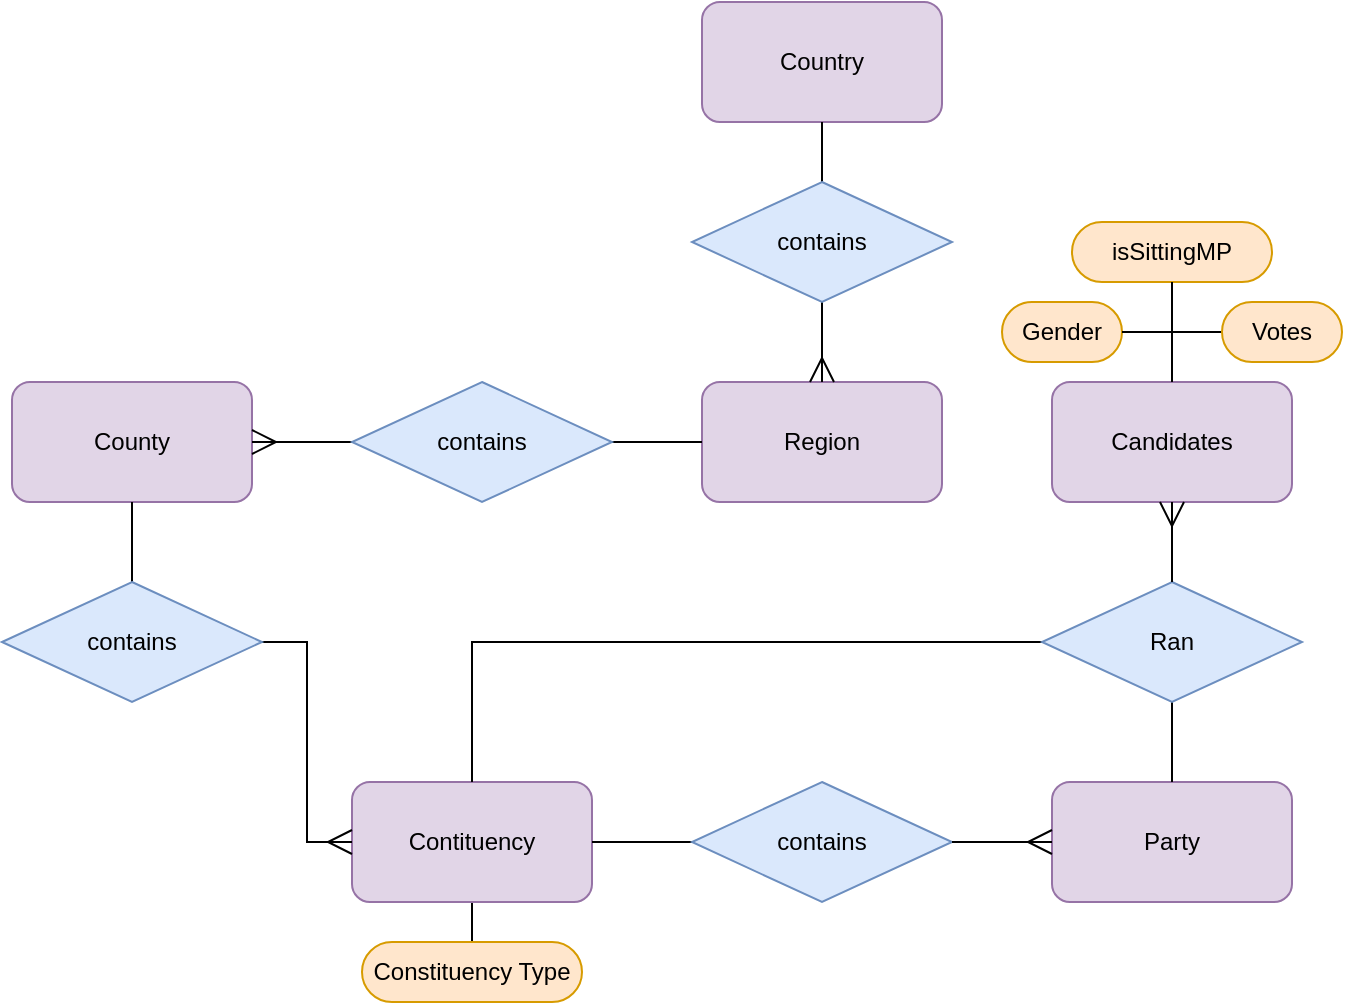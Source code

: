 <mxfile version="22.1.2" type="device" pages="2">
  <diagram name="Page-1" id="9hybgdc5pRyBil5DS9nn">
    <mxGraphModel dx="2261" dy="2004" grid="1" gridSize="10" guides="1" tooltips="1" connect="1" arrows="1" fold="1" page="1" pageScale="1" pageWidth="827" pageHeight="1169" math="0" shadow="0">
      <root>
        <mxCell id="0" />
        <mxCell id="1" parent="0" />
        <mxCell id="NM8S0SXnsKXEvDMRphWc-10" style="edgeStyle=orthogonalEdgeStyle;rounded=0;orthogonalLoop=1;jettySize=auto;html=1;endArrow=none;endFill=0;entryX=0;entryY=0.5;entryDx=0;entryDy=0;entryPerimeter=0;" parent="1" source="6Z_Cb0ENLAskkF3n3vTf-1" target="NM8S0SXnsKXEvDMRphWc-9" edge="1">
          <mxGeometry relative="1" as="geometry" />
        </mxCell>
        <mxCell id="6Z_Cb0ENLAskkF3n3vTf-1" value="Candidates" style="rounded=1;whiteSpace=wrap;html=1;fillColor=#e1d5e7;strokeColor=#9673a6;" parent="1" vertex="1">
          <mxGeometry x="-275" y="-970" width="120" height="60" as="geometry" />
        </mxCell>
        <mxCell id="6Z_Cb0ENLAskkF3n3vTf-2" value="Party" style="whiteSpace=wrap;html=1;rounded=1;fillColor=#e1d5e7;strokeColor=#9673a6;" parent="1" vertex="1">
          <mxGeometry x="-275" y="-770" width="120" height="60" as="geometry" />
        </mxCell>
        <mxCell id="NM8S0SXnsKXEvDMRphWc-3" value="" style="edgeStyle=orthogonalEdgeStyle;rounded=0;orthogonalLoop=1;jettySize=auto;html=1;endArrow=none;endFill=0;" parent="1" source="6Z_Cb0ENLAskkF3n3vTf-4" target="NM8S0SXnsKXEvDMRphWc-2" edge="1">
          <mxGeometry relative="1" as="geometry" />
        </mxCell>
        <mxCell id="6Z_Cb0ENLAskkF3n3vTf-4" value="Contituency" style="whiteSpace=wrap;html=1;rounded=1;fillColor=#e1d5e7;strokeColor=#9673a6;" parent="1" vertex="1">
          <mxGeometry x="-625" y="-770" width="120" height="60" as="geometry" />
        </mxCell>
        <mxCell id="6Z_Cb0ENLAskkF3n3vTf-5" value="County" style="whiteSpace=wrap;html=1;rounded=1;fillColor=#e1d5e7;strokeColor=#9673a6;" parent="1" vertex="1">
          <mxGeometry x="-795" y="-970" width="120" height="60" as="geometry" />
        </mxCell>
        <mxCell id="6Z_Cb0ENLAskkF3n3vTf-6" value="Region" style="whiteSpace=wrap;html=1;rounded=1;fillColor=#e1d5e7;strokeColor=#9673a6;" parent="1" vertex="1">
          <mxGeometry x="-450" y="-970" width="120" height="60" as="geometry" />
        </mxCell>
        <mxCell id="6Z_Cb0ENLAskkF3n3vTf-7" value="Country" style="whiteSpace=wrap;html=1;rounded=1;fillColor=#e1d5e7;strokeColor=#9673a6;" parent="1" vertex="1">
          <mxGeometry x="-450" y="-1160" width="120" height="60" as="geometry" />
        </mxCell>
        <mxCell id="6Z_Cb0ENLAskkF3n3vTf-14" value="" style="edgeStyle=orthogonalEdgeStyle;rounded=0;orthogonalLoop=1;jettySize=auto;html=1;endArrow=none;endFill=0;startSize=10;endSize=10;" parent="1" source="6Z_Cb0ENLAskkF3n3vTf-12" target="6Z_Cb0ENLAskkF3n3vTf-4" edge="1">
          <mxGeometry relative="1" as="geometry" />
        </mxCell>
        <mxCell id="6Z_Cb0ENLAskkF3n3vTf-12" value="contains" style="rhombus;whiteSpace=wrap;html=1;fillColor=#dae8fc;strokeColor=#6c8ebf;" parent="1" vertex="1">
          <mxGeometry x="-455" y="-770" width="130" height="60" as="geometry" />
        </mxCell>
        <mxCell id="6Z_Cb0ENLAskkF3n3vTf-16" value="" style="edgeStyle=orthogonalEdgeStyle;rounded=0;orthogonalLoop=1;jettySize=auto;html=1;endArrow=ERmany;endFill=0;startSize=10;endSize=10;exitX=1;exitY=0.5;exitDx=0;exitDy=0;entryX=0;entryY=0.5;entryDx=0;entryDy=0;" parent="1" source="6Z_Cb0ENLAskkF3n3vTf-12" target="6Z_Cb0ENLAskkF3n3vTf-2" edge="1">
          <mxGeometry relative="1" as="geometry">
            <mxPoint x="-445" y="-730" as="sourcePoint" />
            <mxPoint x="-295" y="-670" as="targetPoint" />
          </mxGeometry>
        </mxCell>
        <mxCell id="6Z_Cb0ENLAskkF3n3vTf-23" value="" style="edgeStyle=orthogonalEdgeStyle;rounded=0;orthogonalLoop=1;jettySize=auto;html=1;endArrow=none;endFill=0;" parent="1" source="6Z_Cb0ENLAskkF3n3vTf-17" target="6Z_Cb0ENLAskkF3n3vTf-2" edge="1">
          <mxGeometry relative="1" as="geometry" />
        </mxCell>
        <mxCell id="6Z_Cb0ENLAskkF3n3vTf-24" style="edgeStyle=orthogonalEdgeStyle;rounded=0;orthogonalLoop=1;jettySize=auto;html=1;entryX=0.5;entryY=0;entryDx=0;entryDy=0;endArrow=none;endFill=0;" parent="1" source="6Z_Cb0ENLAskkF3n3vTf-17" target="6Z_Cb0ENLAskkF3n3vTf-4" edge="1">
          <mxGeometry relative="1" as="geometry" />
        </mxCell>
        <mxCell id="6Z_Cb0ENLAskkF3n3vTf-17" value="Ran" style="rhombus;whiteSpace=wrap;html=1;fillColor=#dae8fc;strokeColor=#6c8ebf;" parent="1" vertex="1">
          <mxGeometry x="-280" y="-870" width="130" height="60" as="geometry" />
        </mxCell>
        <mxCell id="6Z_Cb0ENLAskkF3n3vTf-22" value="" style="edgeStyle=orthogonalEdgeStyle;rounded=0;orthogonalLoop=1;jettySize=auto;html=1;endArrow=ERmany;endFill=0;startSize=10;endSize=10;exitX=0.5;exitY=0;exitDx=0;exitDy=0;entryX=0.5;entryY=1;entryDx=0;entryDy=0;" parent="1" source="6Z_Cb0ENLAskkF3n3vTf-17" target="6Z_Cb0ENLAskkF3n3vTf-1" edge="1">
          <mxGeometry relative="1" as="geometry">
            <mxPoint x="-345" y="-860" as="sourcePoint" />
            <mxPoint x="-395" y="-1030" as="targetPoint" />
          </mxGeometry>
        </mxCell>
        <mxCell id="6Z_Cb0ENLAskkF3n3vTf-28" value="" style="edgeStyle=orthogonalEdgeStyle;rounded=0;orthogonalLoop=1;jettySize=auto;html=1;endArrow=none;endFill=0;" parent="1" edge="1">
          <mxGeometry relative="1" as="geometry">
            <mxPoint x="-215" y="-1070" as="sourcePoint" />
          </mxGeometry>
        </mxCell>
        <mxCell id="6Z_Cb0ENLAskkF3n3vTf-31" value="" style="edgeStyle=orthogonalEdgeStyle;rounded=0;orthogonalLoop=1;jettySize=auto;html=1;endArrow=none;endFill=0;" parent="1" source="6Z_Cb0ENLAskkF3n3vTf-29" target="6Z_Cb0ENLAskkF3n3vTf-7" edge="1">
          <mxGeometry relative="1" as="geometry" />
        </mxCell>
        <mxCell id="6Z_Cb0ENLAskkF3n3vTf-32" value="" style="edgeStyle=orthogonalEdgeStyle;rounded=0;orthogonalLoop=1;jettySize=auto;html=1;endArrow=ERmany;endFill=0;startSize=10;endSize=10;exitX=0.5;exitY=1;exitDx=0;exitDy=0;entryX=0.5;entryY=0;entryDx=0;entryDy=0;" parent="1" source="6Z_Cb0ENLAskkF3n3vTf-29" target="6Z_Cb0ENLAskkF3n3vTf-6" edge="1">
          <mxGeometry relative="1" as="geometry">
            <Array as="points">
              <mxPoint x="-390" y="-970" />
              <mxPoint x="-390" y="-970" />
            </Array>
          </mxGeometry>
        </mxCell>
        <mxCell id="6Z_Cb0ENLAskkF3n3vTf-29" value="contains" style="rhombus;whiteSpace=wrap;html=1;fillColor=#dae8fc;strokeColor=#6c8ebf;" parent="1" vertex="1">
          <mxGeometry x="-455" y="-1070" width="130" height="60" as="geometry" />
        </mxCell>
        <mxCell id="6Z_Cb0ENLAskkF3n3vTf-36" value="" style="edgeStyle=orthogonalEdgeStyle;rounded=0;orthogonalLoop=1;jettySize=auto;html=1;endArrow=none;endFill=0;" parent="1" source="6Z_Cb0ENLAskkF3n3vTf-33" target="6Z_Cb0ENLAskkF3n3vTf-6" edge="1">
          <mxGeometry relative="1" as="geometry" />
        </mxCell>
        <mxCell id="6Z_Cb0ENLAskkF3n3vTf-37" value="" style="edgeStyle=orthogonalEdgeStyle;rounded=0;orthogonalLoop=1;jettySize=auto;html=1;endArrow=ERmany;endFill=0;endSize=10;" parent="1" source="6Z_Cb0ENLAskkF3n3vTf-33" target="6Z_Cb0ENLAskkF3n3vTf-5" edge="1">
          <mxGeometry relative="1" as="geometry" />
        </mxCell>
        <mxCell id="6Z_Cb0ENLAskkF3n3vTf-33" value="contains" style="rhombus;whiteSpace=wrap;html=1;fillColor=#dae8fc;strokeColor=#6c8ebf;" parent="1" vertex="1">
          <mxGeometry x="-625" y="-970" width="130" height="60" as="geometry" />
        </mxCell>
        <mxCell id="6Z_Cb0ENLAskkF3n3vTf-39" value="" style="edgeStyle=orthogonalEdgeStyle;rounded=0;orthogonalLoop=1;jettySize=auto;html=1;endArrow=none;endFill=0;" parent="1" source="6Z_Cb0ENLAskkF3n3vTf-38" target="6Z_Cb0ENLAskkF3n3vTf-5" edge="1">
          <mxGeometry relative="1" as="geometry" />
        </mxCell>
        <mxCell id="6Z_Cb0ENLAskkF3n3vTf-40" value="" style="edgeStyle=orthogonalEdgeStyle;rounded=0;orthogonalLoop=1;jettySize=auto;html=1;endArrow=ERmany;endFill=0;endSize=10;entryX=0;entryY=0.5;entryDx=0;entryDy=0;" parent="1" source="6Z_Cb0ENLAskkF3n3vTf-38" target="6Z_Cb0ENLAskkF3n3vTf-4" edge="1">
          <mxGeometry relative="1" as="geometry" />
        </mxCell>
        <mxCell id="6Z_Cb0ENLAskkF3n3vTf-38" value="contains" style="rhombus;whiteSpace=wrap;html=1;fillColor=#dae8fc;strokeColor=#6c8ebf;" parent="1" vertex="1">
          <mxGeometry x="-800" y="-870" width="130" height="60" as="geometry" />
        </mxCell>
        <mxCell id="NM8S0SXnsKXEvDMRphWc-2" value="Constituency Type" style="html=1;dashed=0;whiteSpace=wrap;shape=mxgraph.dfd.start;fillColor=#ffe6cc;strokeColor=#d79b00;" parent="1" vertex="1">
          <mxGeometry x="-620" y="-690" width="110" height="30" as="geometry" />
        </mxCell>
        <mxCell id="NM8S0SXnsKXEvDMRphWc-4" value="Gender" style="html=1;dashed=0;whiteSpace=wrap;shape=mxgraph.dfd.start;fillColor=#ffe6cc;strokeColor=#d79b00;" parent="1" vertex="1">
          <mxGeometry x="-300" y="-1010" width="60" height="30" as="geometry" />
        </mxCell>
        <mxCell id="NM8S0SXnsKXEvDMRphWc-5" value="isSittingMP" style="html=1;dashed=0;whiteSpace=wrap;shape=mxgraph.dfd.start;fillColor=#ffe6cc;strokeColor=#d79b00;" parent="1" vertex="1">
          <mxGeometry x="-265" y="-1050" width="100" height="30" as="geometry" />
        </mxCell>
        <mxCell id="NM8S0SXnsKXEvDMRphWc-7" style="edgeStyle=orthogonalEdgeStyle;rounded=0;orthogonalLoop=1;jettySize=auto;html=1;entryX=0.5;entryY=0.5;entryDx=0;entryDy=15;entryPerimeter=0;endArrow=none;endFill=0;exitX=0.5;exitY=0;exitDx=0;exitDy=0;" parent="1" source="6Z_Cb0ENLAskkF3n3vTf-1" target="NM8S0SXnsKXEvDMRphWc-5" edge="1">
          <mxGeometry relative="1" as="geometry">
            <Array as="points" />
          </mxGeometry>
        </mxCell>
        <mxCell id="NM8S0SXnsKXEvDMRphWc-8" style="edgeStyle=orthogonalEdgeStyle;rounded=0;orthogonalLoop=1;jettySize=auto;html=1;exitX=0.5;exitY=0;exitDx=0;exitDy=0;entryX=1;entryY=0.5;entryDx=0;entryDy=0;entryPerimeter=0;endArrow=none;endFill=0;" parent="1" source="6Z_Cb0ENLAskkF3n3vTf-1" target="NM8S0SXnsKXEvDMRphWc-4" edge="1">
          <mxGeometry relative="1" as="geometry">
            <Array as="points">
              <mxPoint x="-215" y="-995" />
            </Array>
          </mxGeometry>
        </mxCell>
        <mxCell id="6-FNf2SRJ2Jt3Zgfhxqs-1" value="" style="edgeStyle=orthogonalEdgeStyle;rounded=0;orthogonalLoop=1;jettySize=auto;html=1;entryX=0;entryY=0.5;entryDx=0;entryDy=0;entryPerimeter=0;endArrow=none;endFill=0;" parent="1" source="6Z_Cb0ENLAskkF3n3vTf-1" target="NM8S0SXnsKXEvDMRphWc-9" edge="1">
          <mxGeometry relative="1" as="geometry">
            <mxPoint x="-140" y="-970" as="sourcePoint" />
            <mxPoint x="-215" y="-1050" as="targetPoint" />
          </mxGeometry>
        </mxCell>
        <mxCell id="NM8S0SXnsKXEvDMRphWc-9" value="Votes" style="html=1;dashed=0;whiteSpace=wrap;shape=mxgraph.dfd.start;fillColor=#ffe6cc;strokeColor=#d79b00;" parent="1" vertex="1">
          <mxGeometry x="-190" y="-1010" width="60" height="30" as="geometry" />
        </mxCell>
      </root>
    </mxGraphModel>
  </diagram>
  <diagram id="aW53CmyofPVXmhYNoIKh" name="Page-2">
    <mxGraphModel dx="607" dy="2004" grid="1" gridSize="10" guides="1" tooltips="1" connect="1" arrows="1" fold="1" page="1" pageScale="1" pageWidth="827" pageHeight="1169" math="0" shadow="0">
      <root>
        <mxCell id="0" />
        <mxCell id="1" parent="0" />
        <mxCell id="98Fe9L1uZ0DxzCai1z-K-5" value="ERD for Assessment" style="rounded=0;align=left;labelPosition=center;verticalLabelPosition=middle;verticalAlign=bottom;textDirection=ltr;spacingBottom=5;spacingTop=0;fontSize=40;whiteSpace=wrap;html=1;horizontal=1;spacingLeft=15;" parent="1" vertex="1">
          <mxGeometry x="840" y="-1160" width="770" height="920" as="geometry" />
        </mxCell>
        <mxCell id="CdR_xUrEb1-zxneu5f0i-1" value="Parties" style="shape=table;startSize=30;container=1;collapsible=1;childLayout=tableLayout;fixedRows=1;rowLines=0;fontStyle=1;align=center;resizeLast=1;html=1;fillColor=#e1d5e7;strokeColor=#9673a6;" parent="1" vertex="1">
          <mxGeometry x="1038" y="-630" width="180" height="90" as="geometry" />
        </mxCell>
        <mxCell id="CdR_xUrEb1-zxneu5f0i-2" value="" style="shape=tableRow;horizontal=0;startSize=0;swimlaneHead=0;swimlaneBody=0;fillColor=none;collapsible=0;dropTarget=0;points=[[0,0.5],[1,0.5]];portConstraint=eastwest;top=0;left=0;right=0;bottom=1;" parent="CdR_xUrEb1-zxneu5f0i-1" vertex="1">
          <mxGeometry y="30" width="180" height="30" as="geometry" />
        </mxCell>
        <mxCell id="CdR_xUrEb1-zxneu5f0i-3" value="PK" style="shape=partialRectangle;connectable=0;fillColor=none;top=0;left=0;bottom=0;right=0;fontStyle=1;overflow=hidden;whiteSpace=wrap;html=1;" parent="CdR_xUrEb1-zxneu5f0i-2" vertex="1">
          <mxGeometry width="30" height="30" as="geometry">
            <mxRectangle width="30" height="30" as="alternateBounds" />
          </mxGeometry>
        </mxCell>
        <mxCell id="CdR_xUrEb1-zxneu5f0i-4" value="ID varchar(5)" style="shape=partialRectangle;connectable=0;fillColor=none;top=0;left=0;bottom=0;right=0;align=left;spacingLeft=6;fontStyle=1;overflow=hidden;whiteSpace=wrap;html=1;" parent="CdR_xUrEb1-zxneu5f0i-2" vertex="1">
          <mxGeometry x="30" width="150" height="30" as="geometry">
            <mxRectangle width="150" height="30" as="alternateBounds" />
          </mxGeometry>
        </mxCell>
        <mxCell id="CdR_xUrEb1-zxneu5f0i-5" value="" style="shape=tableRow;horizontal=0;startSize=0;swimlaneHead=0;swimlaneBody=0;fillColor=none;collapsible=0;dropTarget=0;points=[[0,0.5],[1,0.5]];portConstraint=eastwest;top=0;left=0;right=0;bottom=0;" parent="CdR_xUrEb1-zxneu5f0i-1" vertex="1">
          <mxGeometry y="60" width="180" height="30" as="geometry" />
        </mxCell>
        <mxCell id="CdR_xUrEb1-zxneu5f0i-6" value="" style="shape=partialRectangle;connectable=0;fillColor=none;top=0;left=0;bottom=0;right=0;editable=1;overflow=hidden;whiteSpace=wrap;html=1;" parent="CdR_xUrEb1-zxneu5f0i-5" vertex="1">
          <mxGeometry width="30" height="30" as="geometry">
            <mxRectangle width="30" height="30" as="alternateBounds" />
          </mxGeometry>
        </mxCell>
        <mxCell id="CdR_xUrEb1-zxneu5f0i-7" value="Name" style="shape=partialRectangle;connectable=0;fillColor=none;top=0;left=0;bottom=0;right=0;align=left;spacingLeft=6;overflow=hidden;whiteSpace=wrap;html=1;" parent="CdR_xUrEb1-zxneu5f0i-5" vertex="1">
          <mxGeometry x="30" width="150" height="30" as="geometry">
            <mxRectangle width="150" height="30" as="alternateBounds" />
          </mxGeometry>
        </mxCell>
        <mxCell id="CdR_xUrEb1-zxneu5f0i-14" value="Country_Regions" style="shape=table;startSize=30;container=1;collapsible=1;childLayout=tableLayout;fixedRows=1;rowLines=0;fontStyle=1;align=center;resizeLast=1;html=1;whiteSpace=wrap;fillColor=#dae8fc;strokeColor=#6c8ebf;" parent="1" vertex="1">
          <mxGeometry x="1288" y="-1100" width="230" height="120" as="geometry" />
        </mxCell>
        <mxCell id="CdR_xUrEb1-zxneu5f0i-15" value="" style="shape=tableRow;horizontal=0;startSize=0;swimlaneHead=0;swimlaneBody=0;fillColor=none;collapsible=0;dropTarget=0;points=[[0,0.5],[1,0.5]];portConstraint=eastwest;top=0;left=0;right=0;bottom=0;html=1;" parent="CdR_xUrEb1-zxneu5f0i-14" vertex="1">
          <mxGeometry y="30" width="230" height="30" as="geometry" />
        </mxCell>
        <mxCell id="CdR_xUrEb1-zxneu5f0i-16" value="PK,FK1" style="shape=partialRectangle;connectable=0;fillColor=none;top=0;left=0;bottom=0;right=0;fontStyle=1;overflow=hidden;html=1;whiteSpace=wrap;" parent="CdR_xUrEb1-zxneu5f0i-15" vertex="1">
          <mxGeometry width="60" height="30" as="geometry">
            <mxRectangle width="60" height="30" as="alternateBounds" />
          </mxGeometry>
        </mxCell>
        <mxCell id="CdR_xUrEb1-zxneu5f0i-17" value="CountryID varchar(5)" style="shape=partialRectangle;connectable=0;fillColor=none;top=0;left=0;bottom=0;right=0;align=left;spacingLeft=6;fontStyle=1;overflow=hidden;html=1;whiteSpace=wrap;" parent="CdR_xUrEb1-zxneu5f0i-15" vertex="1">
          <mxGeometry x="60" width="170" height="30" as="geometry">
            <mxRectangle width="170" height="30" as="alternateBounds" />
          </mxGeometry>
        </mxCell>
        <mxCell id="CdR_xUrEb1-zxneu5f0i-18" value="" style="shape=tableRow;horizontal=0;startSize=0;swimlaneHead=0;swimlaneBody=0;fillColor=none;collapsible=0;dropTarget=0;points=[[0,0.5],[1,0.5]];portConstraint=eastwest;top=0;left=0;right=0;bottom=1;html=1;" parent="CdR_xUrEb1-zxneu5f0i-14" vertex="1">
          <mxGeometry y="60" width="230" height="30" as="geometry" />
        </mxCell>
        <mxCell id="CdR_xUrEb1-zxneu5f0i-19" value="PK,FK2" style="shape=partialRectangle;connectable=0;fillColor=none;top=0;left=0;bottom=0;right=0;fontStyle=1;overflow=hidden;html=1;whiteSpace=wrap;" parent="CdR_xUrEb1-zxneu5f0i-18" vertex="1">
          <mxGeometry width="60" height="30" as="geometry">
            <mxRectangle width="60" height="30" as="alternateBounds" />
          </mxGeometry>
        </mxCell>
        <mxCell id="CdR_xUrEb1-zxneu5f0i-20" value="RegionID&amp;nbsp;varchar(5)" style="shape=partialRectangle;connectable=0;fillColor=none;top=0;left=0;bottom=0;right=0;align=left;spacingLeft=6;fontStyle=1;overflow=hidden;html=1;whiteSpace=wrap;" parent="CdR_xUrEb1-zxneu5f0i-18" vertex="1">
          <mxGeometry x="60" width="170" height="30" as="geometry">
            <mxRectangle width="170" height="30" as="alternateBounds" />
          </mxGeometry>
        </mxCell>
        <mxCell id="K814lvcnnJOXeE86QvbH-4" value="" style="shape=tableRow;horizontal=0;startSize=0;swimlaneHead=0;swimlaneBody=0;fillColor=none;collapsible=0;dropTarget=0;points=[[0,0.5],[1,0.5]];portConstraint=eastwest;top=0;left=0;right=0;bottom=0;html=1;" parent="CdR_xUrEb1-zxneu5f0i-14" vertex="1">
          <mxGeometry y="90" width="230" height="30" as="geometry" />
        </mxCell>
        <mxCell id="K814lvcnnJOXeE86QvbH-5" value="" style="shape=partialRectangle;connectable=0;fillColor=none;top=0;left=0;bottom=0;right=0;editable=1;overflow=hidden;html=1;whiteSpace=wrap;" parent="K814lvcnnJOXeE86QvbH-4" vertex="1">
          <mxGeometry width="60" height="30" as="geometry">
            <mxRectangle width="60" height="30" as="alternateBounds" />
          </mxGeometry>
        </mxCell>
        <mxCell id="K814lvcnnJOXeE86QvbH-6" value="" style="shape=partialRectangle;connectable=0;fillColor=none;top=0;left=0;bottom=0;right=0;align=left;spacingLeft=6;overflow=hidden;html=1;whiteSpace=wrap;" parent="K814lvcnnJOXeE86QvbH-4" vertex="1">
          <mxGeometry x="60" width="170" height="30" as="geometry">
            <mxRectangle width="170" height="30" as="alternateBounds" />
          </mxGeometry>
        </mxCell>
        <mxCell id="CdR_xUrEb1-zxneu5f0i-40" value="Counties" style="shape=table;startSize=30;container=1;collapsible=1;childLayout=tableLayout;fixedRows=1;rowLines=0;fontStyle=1;align=center;resizeLast=1;html=1;fillColor=#e1d5e7;strokeColor=#9673a6;" parent="1" vertex="1">
          <mxGeometry x="1038" y="-1020" width="180" height="90" as="geometry" />
        </mxCell>
        <mxCell id="CdR_xUrEb1-zxneu5f0i-41" value="" style="shape=tableRow;horizontal=0;startSize=0;swimlaneHead=0;swimlaneBody=0;fillColor=none;collapsible=0;dropTarget=0;points=[[0,0.5],[1,0.5]];portConstraint=eastwest;top=0;left=0;right=0;bottom=1;" parent="CdR_xUrEb1-zxneu5f0i-40" vertex="1">
          <mxGeometry y="30" width="180" height="30" as="geometry" />
        </mxCell>
        <mxCell id="CdR_xUrEb1-zxneu5f0i-42" value="PK" style="shape=partialRectangle;connectable=0;fillColor=none;top=0;left=0;bottom=0;right=0;fontStyle=1;overflow=hidden;whiteSpace=wrap;html=1;" parent="CdR_xUrEb1-zxneu5f0i-41" vertex="1">
          <mxGeometry width="30" height="30" as="geometry">
            <mxRectangle width="30" height="30" as="alternateBounds" />
          </mxGeometry>
        </mxCell>
        <mxCell id="CdR_xUrEb1-zxneu5f0i-43" value="ID varchar(5)" style="shape=partialRectangle;connectable=0;fillColor=none;top=0;left=0;bottom=0;right=0;align=left;spacingLeft=6;fontStyle=1;overflow=hidden;whiteSpace=wrap;html=1;" parent="CdR_xUrEb1-zxneu5f0i-41" vertex="1">
          <mxGeometry x="30" width="150" height="30" as="geometry">
            <mxRectangle width="150" height="30" as="alternateBounds" />
          </mxGeometry>
        </mxCell>
        <mxCell id="CdR_xUrEb1-zxneu5f0i-44" value="" style="shape=tableRow;horizontal=0;startSize=0;swimlaneHead=0;swimlaneBody=0;fillColor=none;collapsible=0;dropTarget=0;points=[[0,0.5],[1,0.5]];portConstraint=eastwest;top=0;left=0;right=0;bottom=0;" parent="CdR_xUrEb1-zxneu5f0i-40" vertex="1">
          <mxGeometry y="60" width="180" height="30" as="geometry" />
        </mxCell>
        <mxCell id="CdR_xUrEb1-zxneu5f0i-45" value="" style="shape=partialRectangle;connectable=0;fillColor=none;top=0;left=0;bottom=0;right=0;editable=1;overflow=hidden;whiteSpace=wrap;html=1;" parent="CdR_xUrEb1-zxneu5f0i-44" vertex="1">
          <mxGeometry width="30" height="30" as="geometry">
            <mxRectangle width="30" height="30" as="alternateBounds" />
          </mxGeometry>
        </mxCell>
        <mxCell id="CdR_xUrEb1-zxneu5f0i-46" value="Name" style="shape=partialRectangle;connectable=0;fillColor=none;top=0;left=0;bottom=0;right=0;align=left;spacingLeft=6;overflow=hidden;whiteSpace=wrap;html=1;" parent="CdR_xUrEb1-zxneu5f0i-44" vertex="1">
          <mxGeometry x="30" width="150" height="30" as="geometry">
            <mxRectangle width="150" height="30" as="alternateBounds" />
          </mxGeometry>
        </mxCell>
        <mxCell id="CdR_xUrEb1-zxneu5f0i-79" value="Countries" style="shape=table;startSize=30;container=1;collapsible=1;childLayout=tableLayout;fixedRows=1;rowLines=0;fontStyle=1;align=center;resizeLast=1;html=1;fillColor=#e1d5e7;strokeColor=#9673a6;" parent="1" vertex="1">
          <mxGeometry x="1038" y="-1130" width="180" height="90" as="geometry" />
        </mxCell>
        <mxCell id="CdR_xUrEb1-zxneu5f0i-80" value="" style="shape=tableRow;horizontal=0;startSize=0;swimlaneHead=0;swimlaneBody=0;fillColor=none;collapsible=0;dropTarget=0;points=[[0,0.5],[1,0.5]];portConstraint=eastwest;top=0;left=0;right=0;bottom=1;" parent="CdR_xUrEb1-zxneu5f0i-79" vertex="1">
          <mxGeometry y="30" width="180" height="30" as="geometry" />
        </mxCell>
        <mxCell id="CdR_xUrEb1-zxneu5f0i-81" value="PK" style="shape=partialRectangle;connectable=0;fillColor=none;top=0;left=0;bottom=0;right=0;fontStyle=1;overflow=hidden;whiteSpace=wrap;html=1;" parent="CdR_xUrEb1-zxneu5f0i-80" vertex="1">
          <mxGeometry width="30" height="30" as="geometry">
            <mxRectangle width="30" height="30" as="alternateBounds" />
          </mxGeometry>
        </mxCell>
        <mxCell id="CdR_xUrEb1-zxneu5f0i-82" value="ID varchar(5)" style="shape=partialRectangle;connectable=0;fillColor=none;top=0;left=0;bottom=0;right=0;align=left;spacingLeft=6;fontStyle=1;overflow=hidden;whiteSpace=wrap;html=1;" parent="CdR_xUrEb1-zxneu5f0i-80" vertex="1">
          <mxGeometry x="30" width="150" height="30" as="geometry">
            <mxRectangle width="150" height="30" as="alternateBounds" />
          </mxGeometry>
        </mxCell>
        <mxCell id="CdR_xUrEb1-zxneu5f0i-83" value="" style="shape=tableRow;horizontal=0;startSize=0;swimlaneHead=0;swimlaneBody=0;fillColor=none;collapsible=0;dropTarget=0;points=[[0,0.5],[1,0.5]];portConstraint=eastwest;top=0;left=0;right=0;bottom=0;" parent="CdR_xUrEb1-zxneu5f0i-79" vertex="1">
          <mxGeometry y="60" width="180" height="30" as="geometry" />
        </mxCell>
        <mxCell id="CdR_xUrEb1-zxneu5f0i-84" value="" style="shape=partialRectangle;connectable=0;fillColor=none;top=0;left=0;bottom=0;right=0;editable=1;overflow=hidden;whiteSpace=wrap;html=1;" parent="CdR_xUrEb1-zxneu5f0i-83" vertex="1">
          <mxGeometry width="30" height="30" as="geometry">
            <mxRectangle width="30" height="30" as="alternateBounds" />
          </mxGeometry>
        </mxCell>
        <mxCell id="CdR_xUrEb1-zxneu5f0i-85" value="Name" style="shape=partialRectangle;connectable=0;fillColor=none;top=0;left=0;bottom=0;right=0;align=left;spacingLeft=6;overflow=hidden;whiteSpace=wrap;html=1;" parent="CdR_xUrEb1-zxneu5f0i-83" vertex="1">
          <mxGeometry x="30" width="150" height="30" as="geometry">
            <mxRectangle width="150" height="30" as="alternateBounds" />
          </mxGeometry>
        </mxCell>
        <mxCell id="CdR_xUrEb1-zxneu5f0i-92" value="Constituencies" style="shape=table;startSize=30;container=1;collapsible=1;childLayout=tableLayout;fixedRows=1;rowLines=0;fontStyle=1;align=center;resizeLast=1;html=1;fillColor=#e1d5e7;strokeColor=#9673a6;" parent="1" vertex="1">
          <mxGeometry x="1038" y="-770" width="180" height="120" as="geometry" />
        </mxCell>
        <mxCell id="CdR_xUrEb1-zxneu5f0i-93" value="" style="shape=tableRow;horizontal=0;startSize=0;swimlaneHead=0;swimlaneBody=0;fillColor=none;collapsible=0;dropTarget=0;points=[[0,0.5],[1,0.5]];portConstraint=eastwest;top=0;left=0;right=0;bottom=1;" parent="CdR_xUrEb1-zxneu5f0i-92" vertex="1">
          <mxGeometry y="30" width="180" height="30" as="geometry" />
        </mxCell>
        <mxCell id="CdR_xUrEb1-zxneu5f0i-94" value="PK" style="shape=partialRectangle;connectable=0;fillColor=none;top=0;left=0;bottom=0;right=0;fontStyle=1;overflow=hidden;whiteSpace=wrap;html=1;" parent="CdR_xUrEb1-zxneu5f0i-93" vertex="1">
          <mxGeometry width="30" height="30" as="geometry">
            <mxRectangle width="30" height="30" as="alternateBounds" />
          </mxGeometry>
        </mxCell>
        <mxCell id="CdR_xUrEb1-zxneu5f0i-95" value="ID varchar(5)" style="shape=partialRectangle;connectable=0;fillColor=none;top=0;left=0;bottom=0;right=0;align=left;spacingLeft=6;fontStyle=1;overflow=hidden;whiteSpace=wrap;html=1;" parent="CdR_xUrEb1-zxneu5f0i-93" vertex="1">
          <mxGeometry x="30" width="150" height="30" as="geometry">
            <mxRectangle width="150" height="30" as="alternateBounds" />
          </mxGeometry>
        </mxCell>
        <mxCell id="CdR_xUrEb1-zxneu5f0i-96" value="" style="shape=tableRow;horizontal=0;startSize=0;swimlaneHead=0;swimlaneBody=0;fillColor=none;collapsible=0;dropTarget=0;points=[[0,0.5],[1,0.5]];portConstraint=eastwest;top=0;left=0;right=0;bottom=0;" parent="CdR_xUrEb1-zxneu5f0i-92" vertex="1">
          <mxGeometry y="60" width="180" height="30" as="geometry" />
        </mxCell>
        <mxCell id="CdR_xUrEb1-zxneu5f0i-97" value="" style="shape=partialRectangle;connectable=0;fillColor=none;top=0;left=0;bottom=0;right=0;editable=1;overflow=hidden;whiteSpace=wrap;html=1;" parent="CdR_xUrEb1-zxneu5f0i-96" vertex="1">
          <mxGeometry width="30" height="30" as="geometry">
            <mxRectangle width="30" height="30" as="alternateBounds" />
          </mxGeometry>
        </mxCell>
        <mxCell id="CdR_xUrEb1-zxneu5f0i-98" value="Name" style="shape=partialRectangle;connectable=0;fillColor=none;top=0;left=0;bottom=0;right=0;align=left;spacingLeft=6;overflow=hidden;whiteSpace=wrap;html=1;" parent="CdR_xUrEb1-zxneu5f0i-96" vertex="1">
          <mxGeometry x="30" width="150" height="30" as="geometry">
            <mxRectangle width="150" height="30" as="alternateBounds" />
          </mxGeometry>
        </mxCell>
        <mxCell id="CdR_xUrEb1-zxneu5f0i-21" value="" style="shape=tableRow;horizontal=0;startSize=0;swimlaneHead=0;swimlaneBody=0;fillColor=none;collapsible=0;dropTarget=0;points=[[0,0.5],[1,0.5]];portConstraint=eastwest;top=0;left=0;right=0;bottom=0;html=1;" parent="CdR_xUrEb1-zxneu5f0i-92" vertex="1">
          <mxGeometry y="90" width="180" height="30" as="geometry" />
        </mxCell>
        <mxCell id="CdR_xUrEb1-zxneu5f0i-22" value="" style="shape=partialRectangle;connectable=0;fillColor=none;top=0;left=0;bottom=0;right=0;editable=1;overflow=hidden;html=1;whiteSpace=wrap;" parent="CdR_xUrEb1-zxneu5f0i-21" vertex="1">
          <mxGeometry width="30" height="30" as="geometry">
            <mxRectangle width="30" height="30" as="alternateBounds" />
          </mxGeometry>
        </mxCell>
        <mxCell id="CdR_xUrEb1-zxneu5f0i-23" value="isCounty bool" style="shape=partialRectangle;connectable=0;fillColor=none;top=0;left=0;bottom=0;right=0;align=left;spacingLeft=6;overflow=hidden;html=1;whiteSpace=wrap;" parent="CdR_xUrEb1-zxneu5f0i-21" vertex="1">
          <mxGeometry x="30" width="150" height="30" as="geometry">
            <mxRectangle width="150" height="30" as="alternateBounds" />
          </mxGeometry>
        </mxCell>
        <mxCell id="CdR_xUrEb1-zxneu5f0i-105" value="Regions" style="shape=table;startSize=30;container=1;collapsible=1;childLayout=tableLayout;fixedRows=1;rowLines=0;fontStyle=1;align=center;resizeLast=1;html=1;fillColor=#e1d5e7;strokeColor=#9673a6;" parent="1" vertex="1">
          <mxGeometry x="1313" y="-965" width="180" height="90" as="geometry" />
        </mxCell>
        <mxCell id="CdR_xUrEb1-zxneu5f0i-106" value="" style="shape=tableRow;horizontal=0;startSize=0;swimlaneHead=0;swimlaneBody=0;fillColor=none;collapsible=0;dropTarget=0;points=[[0,0.5],[1,0.5]];portConstraint=eastwest;top=0;left=0;right=0;bottom=1;" parent="CdR_xUrEb1-zxneu5f0i-105" vertex="1">
          <mxGeometry y="30" width="180" height="30" as="geometry" />
        </mxCell>
        <mxCell id="CdR_xUrEb1-zxneu5f0i-107" value="PK" style="shape=partialRectangle;connectable=0;fillColor=none;top=0;left=0;bottom=0;right=0;fontStyle=1;overflow=hidden;whiteSpace=wrap;html=1;" parent="CdR_xUrEb1-zxneu5f0i-106" vertex="1">
          <mxGeometry width="30" height="30" as="geometry">
            <mxRectangle width="30" height="30" as="alternateBounds" />
          </mxGeometry>
        </mxCell>
        <mxCell id="CdR_xUrEb1-zxneu5f0i-108" value="ID varchar(5)" style="shape=partialRectangle;connectable=0;fillColor=none;top=0;left=0;bottom=0;right=0;align=left;spacingLeft=6;fontStyle=1;overflow=hidden;whiteSpace=wrap;html=1;" parent="CdR_xUrEb1-zxneu5f0i-106" vertex="1">
          <mxGeometry x="30" width="150" height="30" as="geometry">
            <mxRectangle width="150" height="30" as="alternateBounds" />
          </mxGeometry>
        </mxCell>
        <mxCell id="CdR_xUrEb1-zxneu5f0i-115" value="" style="shape=tableRow;horizontal=0;startSize=0;swimlaneHead=0;swimlaneBody=0;fillColor=none;collapsible=0;dropTarget=0;points=[[0,0.5],[1,0.5]];portConstraint=eastwest;top=0;left=0;right=0;bottom=0;" parent="CdR_xUrEb1-zxneu5f0i-105" vertex="1">
          <mxGeometry y="60" width="180" height="30" as="geometry" />
        </mxCell>
        <mxCell id="CdR_xUrEb1-zxneu5f0i-116" value="" style="shape=partialRectangle;connectable=0;fillColor=none;top=0;left=0;bottom=0;right=0;editable=1;overflow=hidden;whiteSpace=wrap;html=1;" parent="CdR_xUrEb1-zxneu5f0i-115" vertex="1">
          <mxGeometry width="30" height="30" as="geometry">
            <mxRectangle width="30" height="30" as="alternateBounds" />
          </mxGeometry>
        </mxCell>
        <mxCell id="CdR_xUrEb1-zxneu5f0i-117" value="Name" style="shape=partialRectangle;connectable=0;fillColor=none;top=0;left=0;bottom=0;right=0;align=left;spacingLeft=6;overflow=hidden;whiteSpace=wrap;html=1;" parent="CdR_xUrEb1-zxneu5f0i-115" vertex="1">
          <mxGeometry x="30" width="150" height="30" as="geometry">
            <mxRectangle width="150" height="30" as="alternateBounds" />
          </mxGeometry>
        </mxCell>
        <mxCell id="8Lq6GIsg_4vV8B8EhmwK-1" style="edgeStyle=orthogonalEdgeStyle;rounded=0;orthogonalLoop=1;jettySize=auto;html=1;exitX=0;exitY=0.5;exitDx=0;exitDy=0;entryX=1;entryY=0.5;entryDx=0;entryDy=0;endArrow=none;endFill=0;endSize=10;" parent="1" source="CdR_xUrEb1-zxneu5f0i-15" target="CdR_xUrEb1-zxneu5f0i-80" edge="1">
          <mxGeometry relative="1" as="geometry" />
        </mxCell>
        <mxCell id="EieD3mn3qQd58thWxRYD-1" style="edgeStyle=orthogonalEdgeStyle;rounded=0;orthogonalLoop=1;jettySize=auto;html=1;exitX=1;exitY=0.5;exitDx=0;exitDy=0;entryX=1;entryY=0.5;entryDx=0;entryDy=0;endArrow=ERmany;endFill=0;endSize=10;" parent="1" source="CdR_xUrEb1-zxneu5f0i-18" target="CdR_xUrEb1-zxneu5f0i-106" edge="1">
          <mxGeometry relative="1" as="geometry">
            <mxPoint x="1518" y="-1145" as="sourcePoint" />
          </mxGeometry>
        </mxCell>
        <mxCell id="hdZBz1sFvH216yg0ns7s-1" style="edgeStyle=orthogonalEdgeStyle;rounded=0;orthogonalLoop=1;jettySize=auto;html=1;entryX=0;entryY=0.5;entryDx=0;entryDy=0;endArrow=none;endFill=0;endSize=10;exitX=0;exitY=0.5;exitDx=0;exitDy=0;" parent="1" source="i9QU69ojlJwrEoHW8lHL-24" target="CdR_xUrEb1-zxneu5f0i-41" edge="1">
          <mxGeometry relative="1" as="geometry" />
        </mxCell>
        <mxCell id="hdZBz1sFvH216yg0ns7s-2" style="edgeStyle=orthogonalEdgeStyle;rounded=0;orthogonalLoop=1;jettySize=auto;html=1;entryX=0;entryY=0.5;entryDx=0;entryDy=0;endArrow=ERmany;endFill=0;endSize=10;exitX=0;exitY=0.5;exitDx=0;exitDy=0;" parent="1" source="i9QU69ojlJwrEoHW8lHL-27" target="CdR_xUrEb1-zxneu5f0i-93" edge="1">
          <mxGeometry relative="1" as="geometry">
            <mxPoint x="1268" y="-830" as="sourcePoint" />
            <Array as="points">
              <mxPoint x="988" y="-835" />
              <mxPoint x="988" y="-725" />
            </Array>
          </mxGeometry>
        </mxCell>
        <mxCell id="i9QU69ojlJwrEoHW8lHL-1" value="Region_Counties" style="shape=table;startSize=30;container=1;collapsible=1;childLayout=tableLayout;fixedRows=1;rowLines=0;fontStyle=1;align=center;resizeLast=1;html=1;whiteSpace=wrap;fillColor=#dae8fc;strokeColor=#6c8ebf;" parent="1" vertex="1">
          <mxGeometry x="1288" y="-835" width="230" height="120" as="geometry" />
        </mxCell>
        <mxCell id="i9QU69ojlJwrEoHW8lHL-5" value="" style="shape=tableRow;horizontal=0;startSize=0;swimlaneHead=0;swimlaneBody=0;fillColor=none;collapsible=0;dropTarget=0;points=[[0,0.5],[1,0.5]];portConstraint=eastwest;top=0;left=0;right=0;bottom=0;html=1;" parent="i9QU69ojlJwrEoHW8lHL-1" vertex="1">
          <mxGeometry y="30" width="230" height="30" as="geometry" />
        </mxCell>
        <mxCell id="i9QU69ojlJwrEoHW8lHL-6" value="PK,FK1" style="shape=partialRectangle;connectable=0;fillColor=none;top=0;left=0;bottom=0;right=0;fontStyle=1;overflow=hidden;html=1;whiteSpace=wrap;" parent="i9QU69ojlJwrEoHW8lHL-5" vertex="1">
          <mxGeometry width="60" height="30" as="geometry">
            <mxRectangle width="60" height="30" as="alternateBounds" />
          </mxGeometry>
        </mxCell>
        <mxCell id="i9QU69ojlJwrEoHW8lHL-7" value="RegionID&amp;nbsp;varchar(5)" style="shape=partialRectangle;connectable=0;fillColor=none;top=0;left=0;bottom=0;right=0;align=left;spacingLeft=6;fontStyle=1;overflow=hidden;html=1;whiteSpace=wrap;" parent="i9QU69ojlJwrEoHW8lHL-5" vertex="1">
          <mxGeometry x="60" width="170" height="30" as="geometry">
            <mxRectangle width="170" height="30" as="alternateBounds" />
          </mxGeometry>
        </mxCell>
        <mxCell id="i9QU69ojlJwrEoHW8lHL-11" value="" style="shape=tableRow;horizontal=0;startSize=0;swimlaneHead=0;swimlaneBody=0;fillColor=none;collapsible=0;dropTarget=0;points=[[0,0.5],[1,0.5]];portConstraint=eastwest;top=0;left=0;right=0;bottom=1;html=1;" parent="i9QU69ojlJwrEoHW8lHL-1" vertex="1">
          <mxGeometry y="60" width="230" height="30" as="geometry" />
        </mxCell>
        <mxCell id="i9QU69ojlJwrEoHW8lHL-12" value="PK,FK2" style="shape=partialRectangle;connectable=0;fillColor=none;top=0;left=0;bottom=0;right=0;fontStyle=1;overflow=hidden;html=1;whiteSpace=wrap;" parent="i9QU69ojlJwrEoHW8lHL-11" vertex="1">
          <mxGeometry width="60" height="30" as="geometry">
            <mxRectangle width="60" height="30" as="alternateBounds" />
          </mxGeometry>
        </mxCell>
        <mxCell id="i9QU69ojlJwrEoHW8lHL-13" value="CountyID&amp;nbsp;&amp;nbsp;varchar(5)" style="shape=partialRectangle;connectable=0;fillColor=none;top=0;left=0;bottom=0;right=0;align=left;spacingLeft=6;fontStyle=1;overflow=hidden;html=1;whiteSpace=wrap;" parent="i9QU69ojlJwrEoHW8lHL-11" vertex="1">
          <mxGeometry x="60" width="170" height="30" as="geometry">
            <mxRectangle width="170" height="30" as="alternateBounds" />
          </mxGeometry>
        </mxCell>
        <mxCell id="i9QU69ojlJwrEoHW8lHL-14" value="" style="shape=tableRow;horizontal=0;startSize=0;swimlaneHead=0;swimlaneBody=0;fillColor=none;collapsible=0;dropTarget=0;points=[[0,0.5],[1,0.5]];portConstraint=eastwest;top=0;left=0;right=0;bottom=0;html=1;" parent="i9QU69ojlJwrEoHW8lHL-1" vertex="1">
          <mxGeometry y="90" width="230" height="30" as="geometry" />
        </mxCell>
        <mxCell id="i9QU69ojlJwrEoHW8lHL-15" value="" style="shape=partialRectangle;connectable=0;fillColor=none;top=0;left=0;bottom=0;right=0;editable=1;overflow=hidden;html=1;whiteSpace=wrap;" parent="i9QU69ojlJwrEoHW8lHL-14" vertex="1">
          <mxGeometry width="60" height="30" as="geometry">
            <mxRectangle width="60" height="30" as="alternateBounds" />
          </mxGeometry>
        </mxCell>
        <mxCell id="i9QU69ojlJwrEoHW8lHL-16" value="" style="shape=partialRectangle;connectable=0;fillColor=none;top=0;left=0;bottom=0;right=0;align=left;spacingLeft=6;overflow=hidden;html=1;whiteSpace=wrap;" parent="i9QU69ojlJwrEoHW8lHL-14" vertex="1">
          <mxGeometry x="60" width="170" height="30" as="geometry">
            <mxRectangle width="170" height="30" as="alternateBounds" />
          </mxGeometry>
        </mxCell>
        <mxCell id="i9QU69ojlJwrEoHW8lHL-17" value="County_Constituencies" style="shape=table;startSize=30;container=1;collapsible=1;childLayout=tableLayout;fixedRows=1;rowLines=0;fontStyle=1;align=center;resizeLast=1;html=1;whiteSpace=wrap;fillColor=#dae8fc;strokeColor=#6c8ebf;" parent="1" vertex="1">
          <mxGeometry x="1013" y="-910" width="230" height="120" as="geometry" />
        </mxCell>
        <mxCell id="i9QU69ojlJwrEoHW8lHL-24" value="" style="shape=tableRow;horizontal=0;startSize=0;swimlaneHead=0;swimlaneBody=0;fillColor=none;collapsible=0;dropTarget=0;points=[[0,0.5],[1,0.5]];portConstraint=eastwest;top=0;left=0;right=0;bottom=0;html=1;" parent="i9QU69ojlJwrEoHW8lHL-17" vertex="1">
          <mxGeometry y="30" width="230" height="30" as="geometry" />
        </mxCell>
        <mxCell id="i9QU69ojlJwrEoHW8lHL-25" value="PK,FK1" style="shape=partialRectangle;connectable=0;fillColor=none;top=0;left=0;bottom=0;right=0;fontStyle=1;overflow=hidden;html=1;whiteSpace=wrap;" parent="i9QU69ojlJwrEoHW8lHL-24" vertex="1">
          <mxGeometry width="60" height="30" as="geometry">
            <mxRectangle width="60" height="30" as="alternateBounds" />
          </mxGeometry>
        </mxCell>
        <mxCell id="i9QU69ojlJwrEoHW8lHL-26" value="CountyID&amp;nbsp;&amp;nbsp;varchar(5)" style="shape=partialRectangle;connectable=0;fillColor=none;top=0;left=0;bottom=0;right=0;align=left;spacingLeft=6;fontStyle=1;overflow=hidden;html=1;whiteSpace=wrap;" parent="i9QU69ojlJwrEoHW8lHL-24" vertex="1">
          <mxGeometry x="60" width="170" height="30" as="geometry">
            <mxRectangle width="170" height="30" as="alternateBounds" />
          </mxGeometry>
        </mxCell>
        <mxCell id="i9QU69ojlJwrEoHW8lHL-27" value="" style="shape=tableRow;horizontal=0;startSize=0;swimlaneHead=0;swimlaneBody=0;fillColor=none;collapsible=0;dropTarget=0;points=[[0,0.5],[1,0.5]];portConstraint=eastwest;top=0;left=0;right=0;bottom=1;html=1;" parent="i9QU69ojlJwrEoHW8lHL-17" vertex="1">
          <mxGeometry y="60" width="230" height="30" as="geometry" />
        </mxCell>
        <mxCell id="i9QU69ojlJwrEoHW8lHL-28" value="PK,FK2" style="shape=partialRectangle;connectable=0;fillColor=none;top=0;left=0;bottom=0;right=0;fontStyle=1;overflow=hidden;html=1;whiteSpace=wrap;" parent="i9QU69ojlJwrEoHW8lHL-27" vertex="1">
          <mxGeometry width="60" height="30" as="geometry">
            <mxRectangle width="60" height="30" as="alternateBounds" />
          </mxGeometry>
        </mxCell>
        <mxCell id="i9QU69ojlJwrEoHW8lHL-29" value="ConstituencyID varchar(5)" style="shape=partialRectangle;connectable=0;fillColor=none;top=0;left=0;bottom=0;right=0;align=left;spacingLeft=6;fontStyle=1;overflow=hidden;html=1;whiteSpace=wrap;" parent="i9QU69ojlJwrEoHW8lHL-27" vertex="1">
          <mxGeometry x="60" width="170" height="30" as="geometry">
            <mxRectangle width="170" height="30" as="alternateBounds" />
          </mxGeometry>
        </mxCell>
        <mxCell id="i9QU69ojlJwrEoHW8lHL-30" value="" style="shape=tableRow;horizontal=0;startSize=0;swimlaneHead=0;swimlaneBody=0;fillColor=none;collapsible=0;dropTarget=0;points=[[0,0.5],[1,0.5]];portConstraint=eastwest;top=0;left=0;right=0;bottom=0;html=1;" parent="i9QU69ojlJwrEoHW8lHL-17" vertex="1">
          <mxGeometry y="90" width="230" height="30" as="geometry" />
        </mxCell>
        <mxCell id="i9QU69ojlJwrEoHW8lHL-31" value="" style="shape=partialRectangle;connectable=0;fillColor=none;top=0;left=0;bottom=0;right=0;editable=1;overflow=hidden;html=1;whiteSpace=wrap;" parent="i9QU69ojlJwrEoHW8lHL-30" vertex="1">
          <mxGeometry width="60" height="30" as="geometry">
            <mxRectangle width="60" height="30" as="alternateBounds" />
          </mxGeometry>
        </mxCell>
        <mxCell id="i9QU69ojlJwrEoHW8lHL-32" value="" style="shape=partialRectangle;connectable=0;fillColor=none;top=0;left=0;bottom=0;right=0;align=left;spacingLeft=6;overflow=hidden;html=1;whiteSpace=wrap;" parent="i9QU69ojlJwrEoHW8lHL-30" vertex="1">
          <mxGeometry x="60" width="170" height="30" as="geometry">
            <mxRectangle width="170" height="30" as="alternateBounds" />
          </mxGeometry>
        </mxCell>
        <mxCell id="5sTnoyYY65C5LfirFzUi-3" style="edgeStyle=orthogonalEdgeStyle;rounded=0;orthogonalLoop=1;jettySize=auto;html=1;exitX=0;exitY=0.5;exitDx=0;exitDy=0;entryX=1;entryY=0.5;entryDx=0;entryDy=0;endSize=10;endArrow=ERmany;endFill=0;" parent="1" source="i9QU69ojlJwrEoHW8lHL-11" target="CdR_xUrEb1-zxneu5f0i-41" edge="1">
          <mxGeometry relative="1" as="geometry">
            <Array as="points">
              <mxPoint x="1268" y="-760" />
              <mxPoint x="1268" y="-975" />
            </Array>
          </mxGeometry>
        </mxCell>
        <mxCell id="5sTnoyYY65C5LfirFzUi-4" style="edgeStyle=orthogonalEdgeStyle;rounded=0;orthogonalLoop=1;jettySize=auto;html=1;exitX=1;exitY=0.5;exitDx=0;exitDy=0;entryX=0;entryY=0.5;entryDx=0;entryDy=0;endArrow=none;endFill=0;" parent="1" source="i9QU69ojlJwrEoHW8lHL-5" target="CdR_xUrEb1-zxneu5f0i-106" edge="1">
          <mxGeometry relative="1" as="geometry">
            <Array as="points">
              <mxPoint x="1538" y="-790" />
              <mxPoint x="1538" y="-855" />
              <mxPoint x="1288" y="-855" />
              <mxPoint x="1288" y="-920" />
            </Array>
          </mxGeometry>
        </mxCell>
        <mxCell id="Q8euP2lHclnYbFgL-5l2-1" value="Costituency_Parties" style="shape=table;startSize=30;container=1;collapsible=1;childLayout=tableLayout;fixedRows=1;rowLines=0;fontStyle=1;align=center;resizeLast=1;html=1;whiteSpace=wrap;fillColor=#dae8fc;strokeColor=#6c8ebf;" parent="1" vertex="1">
          <mxGeometry x="1288" y="-660" width="230" height="120" as="geometry" />
        </mxCell>
        <mxCell id="Q8euP2lHclnYbFgL-5l2-2" value="" style="shape=tableRow;horizontal=0;startSize=0;swimlaneHead=0;swimlaneBody=0;fillColor=none;collapsible=0;dropTarget=0;points=[[0,0.5],[1,0.5]];portConstraint=eastwest;top=0;left=0;right=0;bottom=0;html=1;" parent="Q8euP2lHclnYbFgL-5l2-1" vertex="1">
          <mxGeometry y="30" width="230" height="30" as="geometry" />
        </mxCell>
        <mxCell id="Q8euP2lHclnYbFgL-5l2-3" value="PK,FK1" style="shape=partialRectangle;connectable=0;fillColor=none;top=0;left=0;bottom=0;right=0;fontStyle=1;overflow=hidden;html=1;whiteSpace=wrap;" parent="Q8euP2lHclnYbFgL-5l2-2" vertex="1">
          <mxGeometry width="60" height="30" as="geometry">
            <mxRectangle width="60" height="30" as="alternateBounds" />
          </mxGeometry>
        </mxCell>
        <mxCell id="Q8euP2lHclnYbFgL-5l2-4" value="ConstituencyID&amp;nbsp;varchar(5)" style="shape=partialRectangle;connectable=0;fillColor=none;top=0;left=0;bottom=0;right=0;align=left;spacingLeft=6;fontStyle=1;overflow=hidden;html=1;whiteSpace=wrap;" parent="Q8euP2lHclnYbFgL-5l2-2" vertex="1">
          <mxGeometry x="60" width="170" height="30" as="geometry">
            <mxRectangle width="170" height="30" as="alternateBounds" />
          </mxGeometry>
        </mxCell>
        <mxCell id="Q8euP2lHclnYbFgL-5l2-5" value="" style="shape=tableRow;horizontal=0;startSize=0;swimlaneHead=0;swimlaneBody=0;fillColor=none;collapsible=0;dropTarget=0;points=[[0,0.5],[1,0.5]];portConstraint=eastwest;top=0;left=0;right=0;bottom=1;html=1;" parent="Q8euP2lHclnYbFgL-5l2-1" vertex="1">
          <mxGeometry y="60" width="230" height="30" as="geometry" />
        </mxCell>
        <mxCell id="Q8euP2lHclnYbFgL-5l2-6" value="PK,FK2" style="shape=partialRectangle;connectable=0;fillColor=none;top=0;left=0;bottom=0;right=0;fontStyle=1;overflow=hidden;html=1;whiteSpace=wrap;" parent="Q8euP2lHclnYbFgL-5l2-5" vertex="1">
          <mxGeometry width="60" height="30" as="geometry">
            <mxRectangle width="60" height="30" as="alternateBounds" />
          </mxGeometry>
        </mxCell>
        <mxCell id="Q8euP2lHclnYbFgL-5l2-7" value="PartyID&amp;nbsp;&amp;nbsp;varchar(5)" style="shape=partialRectangle;connectable=0;fillColor=none;top=0;left=0;bottom=0;right=0;align=left;spacingLeft=6;fontStyle=1;overflow=hidden;html=1;whiteSpace=wrap;" parent="Q8euP2lHclnYbFgL-5l2-5" vertex="1">
          <mxGeometry x="60" width="170" height="30" as="geometry">
            <mxRectangle width="170" height="30" as="alternateBounds" />
          </mxGeometry>
        </mxCell>
        <mxCell id="Q8euP2lHclnYbFgL-5l2-8" value="" style="shape=tableRow;horizontal=0;startSize=0;swimlaneHead=0;swimlaneBody=0;fillColor=none;collapsible=0;dropTarget=0;points=[[0,0.5],[1,0.5]];portConstraint=eastwest;top=0;left=0;right=0;bottom=0;html=1;" parent="Q8euP2lHclnYbFgL-5l2-1" vertex="1">
          <mxGeometry y="90" width="230" height="30" as="geometry" />
        </mxCell>
        <mxCell id="Q8euP2lHclnYbFgL-5l2-9" value="" style="shape=partialRectangle;connectable=0;fillColor=none;top=0;left=0;bottom=0;right=0;editable=1;overflow=hidden;html=1;whiteSpace=wrap;" parent="Q8euP2lHclnYbFgL-5l2-8" vertex="1">
          <mxGeometry width="60" height="30" as="geometry">
            <mxRectangle width="60" height="30" as="alternateBounds" />
          </mxGeometry>
        </mxCell>
        <mxCell id="Q8euP2lHclnYbFgL-5l2-10" value="" style="shape=partialRectangle;connectable=0;fillColor=none;top=0;left=0;bottom=0;right=0;align=left;spacingLeft=6;overflow=hidden;html=1;whiteSpace=wrap;" parent="Q8euP2lHclnYbFgL-5l2-8" vertex="1">
          <mxGeometry x="60" width="170" height="30" as="geometry">
            <mxRectangle width="170" height="30" as="alternateBounds" />
          </mxGeometry>
        </mxCell>
        <mxCell id="XDydUznwUUwfdhP9wx6t-1" style="edgeStyle=orthogonalEdgeStyle;rounded=0;orthogonalLoop=1;jettySize=auto;html=1;exitX=0;exitY=0.5;exitDx=0;exitDy=0;entryX=1;entryY=0.5;entryDx=0;entryDy=0;endArrow=none;endFill=0;" parent="1" source="Q8euP2lHclnYbFgL-5l2-2" target="CdR_xUrEb1-zxneu5f0i-93" edge="1">
          <mxGeometry relative="1" as="geometry" />
        </mxCell>
        <mxCell id="XDydUznwUUwfdhP9wx6t-2" style="edgeStyle=orthogonalEdgeStyle;rounded=0;orthogonalLoop=1;jettySize=auto;html=1;exitX=0;exitY=0.5;exitDx=0;exitDy=0;entryX=1;entryY=0.5;entryDx=0;entryDy=0;endArrow=ERmany;endFill=0;endSize=10;" parent="1" source="Q8euP2lHclnYbFgL-5l2-5" target="CdR_xUrEb1-zxneu5f0i-2" edge="1">
          <mxGeometry relative="1" as="geometry" />
        </mxCell>
        <mxCell id="dpKpW576_lGzSD4xDlOT-1" value="Party_Candidates" style="shape=table;startSize=30;container=1;collapsible=1;childLayout=tableLayout;fixedRows=1;rowLines=0;fontStyle=1;align=center;resizeLast=1;html=1;whiteSpace=wrap;fillColor=#dae8fc;strokeColor=#6c8ebf;" parent="1" vertex="1">
          <mxGeometry x="1013" y="-520" width="230" height="210" as="geometry" />
        </mxCell>
        <mxCell id="dpKpW576_lGzSD4xDlOT-2" value="" style="shape=tableRow;horizontal=0;startSize=0;swimlaneHead=0;swimlaneBody=0;fillColor=none;collapsible=0;dropTarget=0;points=[[0,0.5],[1,0.5]];portConstraint=eastwest;top=0;left=0;right=0;bottom=0;html=1;" parent="dpKpW576_lGzSD4xDlOT-1" vertex="1">
          <mxGeometry y="30" width="230" height="30" as="geometry" />
        </mxCell>
        <mxCell id="dpKpW576_lGzSD4xDlOT-3" value="PK" style="shape=partialRectangle;connectable=0;fillColor=none;top=0;left=0;bottom=0;right=0;fontStyle=1;overflow=hidden;html=1;whiteSpace=wrap;" parent="dpKpW576_lGzSD4xDlOT-2" vertex="1">
          <mxGeometry width="60" height="30" as="geometry">
            <mxRectangle width="60" height="30" as="alternateBounds" />
          </mxGeometry>
        </mxCell>
        <mxCell id="dpKpW576_lGzSD4xDlOT-4" value="CandidateID&amp;nbsp;&amp;nbsp;varchar(5)" style="shape=partialRectangle;connectable=0;fillColor=none;top=0;left=0;bottom=0;right=0;align=left;spacingLeft=6;fontStyle=1;overflow=hidden;html=1;whiteSpace=wrap;" parent="dpKpW576_lGzSD4xDlOT-2" vertex="1">
          <mxGeometry x="60" width="170" height="30" as="geometry">
            <mxRectangle width="170" height="30" as="alternateBounds" />
          </mxGeometry>
        </mxCell>
        <mxCell id="dpKpW576_lGzSD4xDlOT-5" value="" style="shape=tableRow;horizontal=0;startSize=0;swimlaneHead=0;swimlaneBody=0;fillColor=none;collapsible=0;dropTarget=0;points=[[0,0.5],[1,0.5]];portConstraint=eastwest;top=0;left=0;right=0;bottom=1;html=1;" parent="dpKpW576_lGzSD4xDlOT-1" vertex="1">
          <mxGeometry y="60" width="230" height="30" as="geometry" />
        </mxCell>
        <mxCell id="dpKpW576_lGzSD4xDlOT-6" value="FK1" style="shape=partialRectangle;connectable=0;fillColor=none;top=0;left=0;bottom=0;right=0;fontStyle=1;overflow=hidden;html=1;whiteSpace=wrap;" parent="dpKpW576_lGzSD4xDlOT-5" vertex="1">
          <mxGeometry width="60" height="30" as="geometry">
            <mxRectangle width="60" height="30" as="alternateBounds" />
          </mxGeometry>
        </mxCell>
        <mxCell id="dpKpW576_lGzSD4xDlOT-7" value="PartyID&amp;nbsp; varchar(5)" style="shape=partialRectangle;connectable=0;fillColor=none;top=0;left=0;bottom=0;right=0;align=left;spacingLeft=6;fontStyle=1;overflow=hidden;html=1;whiteSpace=wrap;" parent="dpKpW576_lGzSD4xDlOT-5" vertex="1">
          <mxGeometry x="60" width="170" height="30" as="geometry">
            <mxRectangle width="170" height="30" as="alternateBounds" />
          </mxGeometry>
        </mxCell>
        <mxCell id="CdR_xUrEb1-zxneu5f0i-31" value="" style="shape=tableRow;horizontal=0;startSize=0;swimlaneHead=0;swimlaneBody=0;fillColor=none;collapsible=0;dropTarget=0;points=[[0,0.5],[1,0.5]];portConstraint=eastwest;top=0;left=0;right=0;bottom=0;" parent="dpKpW576_lGzSD4xDlOT-1" vertex="1">
          <mxGeometry y="90" width="230" height="30" as="geometry" />
        </mxCell>
        <mxCell id="CdR_xUrEb1-zxneu5f0i-32" value="" style="shape=partialRectangle;connectable=0;fillColor=none;top=0;left=0;bottom=0;right=0;editable=1;overflow=hidden;whiteSpace=wrap;html=1;" parent="CdR_xUrEb1-zxneu5f0i-31" vertex="1">
          <mxGeometry width="60" height="30" as="geometry">
            <mxRectangle width="60" height="30" as="alternateBounds" />
          </mxGeometry>
        </mxCell>
        <mxCell id="CdR_xUrEb1-zxneu5f0i-33" value="FirstName" style="shape=partialRectangle;connectable=0;fillColor=none;top=0;left=0;bottom=0;right=0;align=left;spacingLeft=6;overflow=hidden;whiteSpace=wrap;html=1;" parent="CdR_xUrEb1-zxneu5f0i-31" vertex="1">
          <mxGeometry x="60" width="170" height="30" as="geometry">
            <mxRectangle width="170" height="30" as="alternateBounds" />
          </mxGeometry>
        </mxCell>
        <mxCell id="CdR_xUrEb1-zxneu5f0i-34" value="" style="shape=tableRow;horizontal=0;startSize=0;swimlaneHead=0;swimlaneBody=0;fillColor=none;collapsible=0;dropTarget=0;points=[[0,0.5],[1,0.5]];portConstraint=eastwest;top=0;left=0;right=0;bottom=0;" parent="dpKpW576_lGzSD4xDlOT-1" vertex="1">
          <mxGeometry y="120" width="230" height="30" as="geometry" />
        </mxCell>
        <mxCell id="CdR_xUrEb1-zxneu5f0i-35" value="" style="shape=partialRectangle;connectable=0;fillColor=none;top=0;left=0;bottom=0;right=0;editable=1;overflow=hidden;whiteSpace=wrap;html=1;" parent="CdR_xUrEb1-zxneu5f0i-34" vertex="1">
          <mxGeometry width="60" height="30" as="geometry">
            <mxRectangle width="60" height="30" as="alternateBounds" />
          </mxGeometry>
        </mxCell>
        <mxCell id="CdR_xUrEb1-zxneu5f0i-36" value="LastName" style="shape=partialRectangle;connectable=0;fillColor=none;top=0;left=0;bottom=0;right=0;align=left;spacingLeft=6;overflow=hidden;whiteSpace=wrap;html=1;" parent="CdR_xUrEb1-zxneu5f0i-34" vertex="1">
          <mxGeometry x="60" width="170" height="30" as="geometry">
            <mxRectangle width="170" height="30" as="alternateBounds" />
          </mxGeometry>
        </mxCell>
        <mxCell id="CdR_xUrEb1-zxneu5f0i-37" value="" style="shape=tableRow;horizontal=0;startSize=0;swimlaneHead=0;swimlaneBody=0;fillColor=none;collapsible=0;dropTarget=0;points=[[0,0.5],[1,0.5]];portConstraint=eastwest;top=0;left=0;right=0;bottom=0;" parent="dpKpW576_lGzSD4xDlOT-1" vertex="1">
          <mxGeometry y="150" width="230" height="30" as="geometry" />
        </mxCell>
        <mxCell id="CdR_xUrEb1-zxneu5f0i-38" value="" style="shape=partialRectangle;connectable=0;fillColor=none;top=0;left=0;bottom=0;right=0;editable=1;overflow=hidden;whiteSpace=wrap;html=1;" parent="CdR_xUrEb1-zxneu5f0i-37" vertex="1">
          <mxGeometry width="60" height="30" as="geometry">
            <mxRectangle width="60" height="30" as="alternateBounds" />
          </mxGeometry>
        </mxCell>
        <mxCell id="CdR_xUrEb1-zxneu5f0i-39" value="isSittingMP bool" style="shape=partialRectangle;connectable=0;fillColor=none;top=0;left=0;bottom=0;right=0;align=left;spacingLeft=6;overflow=hidden;whiteSpace=wrap;html=1;" parent="CdR_xUrEb1-zxneu5f0i-37" vertex="1">
          <mxGeometry x="60" width="170" height="30" as="geometry">
            <mxRectangle width="170" height="30" as="alternateBounds" />
          </mxGeometry>
        </mxCell>
        <mxCell id="JkacTEq7PlKITmxPqbez-1" value="" style="shape=tableRow;horizontal=0;startSize=0;swimlaneHead=0;swimlaneBody=0;fillColor=none;collapsible=0;dropTarget=0;points=[[0,0.5],[1,0.5]];portConstraint=eastwest;top=0;left=0;right=0;bottom=0;" parent="dpKpW576_lGzSD4xDlOT-1" vertex="1">
          <mxGeometry y="180" width="230" height="30" as="geometry" />
        </mxCell>
        <mxCell id="JkacTEq7PlKITmxPqbez-2" value="" style="shape=partialRectangle;connectable=0;fillColor=none;top=0;left=0;bottom=0;right=0;editable=1;overflow=hidden;whiteSpace=wrap;html=1;" parent="JkacTEq7PlKITmxPqbez-1" vertex="1">
          <mxGeometry width="60" height="30" as="geometry">
            <mxRectangle width="60" height="30" as="alternateBounds" />
          </mxGeometry>
        </mxCell>
        <mxCell id="JkacTEq7PlKITmxPqbez-3" value="Votes int" style="shape=partialRectangle;connectable=0;fillColor=none;top=0;left=0;bottom=0;right=0;align=left;spacingLeft=6;overflow=hidden;whiteSpace=wrap;html=1;" parent="JkacTEq7PlKITmxPqbez-1" vertex="1">
          <mxGeometry x="60" width="170" height="30" as="geometry">
            <mxRectangle width="170" height="30" as="alternateBounds" />
          </mxGeometry>
        </mxCell>
        <mxCell id="dpKpW576_lGzSD4xDlOT-11" style="edgeStyle=orthogonalEdgeStyle;rounded=0;orthogonalLoop=1;jettySize=auto;html=1;exitX=0;exitY=0.5;exitDx=0;exitDy=0;endArrow=none;endFill=0;entryX=0;entryY=0.5;entryDx=0;entryDy=0;" parent="1" source="CdR_xUrEb1-zxneu5f0i-2" target="dpKpW576_lGzSD4xDlOT-5" edge="1">
          <mxGeometry relative="1" as="geometry">
            <Array as="points">
              <mxPoint x="988" y="-585" />
              <mxPoint x="988" y="-445" />
            </Array>
          </mxGeometry>
        </mxCell>
        <mxCell id="dpKpW576_lGzSD4xDlOT-13" value="Genders" style="shape=table;startSize=30;container=1;collapsible=1;childLayout=tableLayout;fixedRows=1;rowLines=0;fontStyle=1;align=center;resizeLast=1;html=1;fillColor=#e1d5e7;strokeColor=#9673a6;" parent="1" vertex="1">
          <mxGeometry x="1313" y="-380" width="180" height="90" as="geometry" />
        </mxCell>
        <mxCell id="dpKpW576_lGzSD4xDlOT-14" value="" style="shape=tableRow;horizontal=0;startSize=0;swimlaneHead=0;swimlaneBody=0;fillColor=none;collapsible=0;dropTarget=0;points=[[0,0.5],[1,0.5]];portConstraint=eastwest;top=0;left=0;right=0;bottom=1;" parent="dpKpW576_lGzSD4xDlOT-13" vertex="1">
          <mxGeometry y="30" width="180" height="30" as="geometry" />
        </mxCell>
        <mxCell id="dpKpW576_lGzSD4xDlOT-15" value="PK" style="shape=partialRectangle;connectable=0;fillColor=none;top=0;left=0;bottom=0;right=0;fontStyle=1;overflow=hidden;whiteSpace=wrap;html=1;" parent="dpKpW576_lGzSD4xDlOT-14" vertex="1">
          <mxGeometry width="30" height="30" as="geometry">
            <mxRectangle width="30" height="30" as="alternateBounds" />
          </mxGeometry>
        </mxCell>
        <mxCell id="dpKpW576_lGzSD4xDlOT-16" value="ID varchar(5)" style="shape=partialRectangle;connectable=0;fillColor=none;top=0;left=0;bottom=0;right=0;align=left;spacingLeft=6;fontStyle=1;overflow=hidden;whiteSpace=wrap;html=1;" parent="dpKpW576_lGzSD4xDlOT-14" vertex="1">
          <mxGeometry x="30" width="150" height="30" as="geometry">
            <mxRectangle width="150" height="30" as="alternateBounds" />
          </mxGeometry>
        </mxCell>
        <mxCell id="dpKpW576_lGzSD4xDlOT-17" value="" style="shape=tableRow;horizontal=0;startSize=0;swimlaneHead=0;swimlaneBody=0;fillColor=none;collapsible=0;dropTarget=0;points=[[0,0.5],[1,0.5]];portConstraint=eastwest;top=0;left=0;right=0;bottom=0;" parent="dpKpW576_lGzSD4xDlOT-13" vertex="1">
          <mxGeometry y="60" width="180" height="30" as="geometry" />
        </mxCell>
        <mxCell id="dpKpW576_lGzSD4xDlOT-18" value="" style="shape=partialRectangle;connectable=0;fillColor=none;top=0;left=0;bottom=0;right=0;editable=1;overflow=hidden;whiteSpace=wrap;html=1;" parent="dpKpW576_lGzSD4xDlOT-17" vertex="1">
          <mxGeometry width="30" height="30" as="geometry">
            <mxRectangle width="30" height="30" as="alternateBounds" />
          </mxGeometry>
        </mxCell>
        <mxCell id="dpKpW576_lGzSD4xDlOT-19" value="Gender" style="shape=partialRectangle;connectable=0;fillColor=none;top=0;left=0;bottom=0;right=0;align=left;spacingLeft=6;overflow=hidden;whiteSpace=wrap;html=1;" parent="dpKpW576_lGzSD4xDlOT-17" vertex="1">
          <mxGeometry x="30" width="150" height="30" as="geometry">
            <mxRectangle width="150" height="30" as="alternateBounds" />
          </mxGeometry>
        </mxCell>
        <mxCell id="dpKpW576_lGzSD4xDlOT-26" value="Candidate_Gender" style="shape=table;startSize=30;container=1;collapsible=1;childLayout=tableLayout;fixedRows=1;rowLines=0;fontStyle=1;align=center;resizeLast=1;html=1;whiteSpace=wrap;fillColor=#dae8fc;strokeColor=#6c8ebf;" parent="1" vertex="1">
          <mxGeometry x="1288" y="-520" width="230" height="120" as="geometry" />
        </mxCell>
        <mxCell id="dpKpW576_lGzSD4xDlOT-27" value="" style="shape=tableRow;horizontal=0;startSize=0;swimlaneHead=0;swimlaneBody=0;fillColor=none;collapsible=0;dropTarget=0;points=[[0,0.5],[1,0.5]];portConstraint=eastwest;top=0;left=0;right=0;bottom=0;html=1;" parent="dpKpW576_lGzSD4xDlOT-26" vertex="1">
          <mxGeometry y="30" width="230" height="30" as="geometry" />
        </mxCell>
        <mxCell id="dpKpW576_lGzSD4xDlOT-28" value="PK,FK1" style="shape=partialRectangle;connectable=0;fillColor=none;top=0;left=0;bottom=0;right=0;fontStyle=1;overflow=hidden;html=1;whiteSpace=wrap;" parent="dpKpW576_lGzSD4xDlOT-27" vertex="1">
          <mxGeometry width="60" height="30" as="geometry">
            <mxRectangle width="60" height="30" as="alternateBounds" />
          </mxGeometry>
        </mxCell>
        <mxCell id="dpKpW576_lGzSD4xDlOT-29" value="CandidateID&amp;nbsp;&amp;nbsp;varchar(5)" style="shape=partialRectangle;connectable=0;fillColor=none;top=0;left=0;bottom=0;right=0;align=left;spacingLeft=6;fontStyle=1;overflow=hidden;html=1;whiteSpace=wrap;" parent="dpKpW576_lGzSD4xDlOT-27" vertex="1">
          <mxGeometry x="60" width="170" height="30" as="geometry">
            <mxRectangle width="170" height="30" as="alternateBounds" />
          </mxGeometry>
        </mxCell>
        <mxCell id="dpKpW576_lGzSD4xDlOT-30" value="" style="shape=tableRow;horizontal=0;startSize=0;swimlaneHead=0;swimlaneBody=0;fillColor=none;collapsible=0;dropTarget=0;points=[[0,0.5],[1,0.5]];portConstraint=eastwest;top=0;left=0;right=0;bottom=1;html=1;" parent="dpKpW576_lGzSD4xDlOT-26" vertex="1">
          <mxGeometry y="60" width="230" height="30" as="geometry" />
        </mxCell>
        <mxCell id="dpKpW576_lGzSD4xDlOT-31" value="PK,FK2" style="shape=partialRectangle;connectable=0;fillColor=none;top=0;left=0;bottom=0;right=0;fontStyle=1;overflow=hidden;html=1;whiteSpace=wrap;" parent="dpKpW576_lGzSD4xDlOT-30" vertex="1">
          <mxGeometry width="60" height="30" as="geometry">
            <mxRectangle width="60" height="30" as="alternateBounds" />
          </mxGeometry>
        </mxCell>
        <mxCell id="dpKpW576_lGzSD4xDlOT-32" value="GenderID&amp;nbsp;&amp;nbsp;varchar(5)" style="shape=partialRectangle;connectable=0;fillColor=none;top=0;left=0;bottom=0;right=0;align=left;spacingLeft=6;fontStyle=1;overflow=hidden;html=1;whiteSpace=wrap;" parent="dpKpW576_lGzSD4xDlOT-30" vertex="1">
          <mxGeometry x="60" width="170" height="30" as="geometry">
            <mxRectangle width="170" height="30" as="alternateBounds" />
          </mxGeometry>
        </mxCell>
        <mxCell id="dpKpW576_lGzSD4xDlOT-33" value="" style="shape=tableRow;horizontal=0;startSize=0;swimlaneHead=0;swimlaneBody=0;fillColor=none;collapsible=0;dropTarget=0;points=[[0,0.5],[1,0.5]];portConstraint=eastwest;top=0;left=0;right=0;bottom=0;html=1;" parent="dpKpW576_lGzSD4xDlOT-26" vertex="1">
          <mxGeometry y="90" width="230" height="30" as="geometry" />
        </mxCell>
        <mxCell id="dpKpW576_lGzSD4xDlOT-34" value="" style="shape=partialRectangle;connectable=0;fillColor=none;top=0;left=0;bottom=0;right=0;editable=1;overflow=hidden;html=1;whiteSpace=wrap;" parent="dpKpW576_lGzSD4xDlOT-33" vertex="1">
          <mxGeometry width="60" height="30" as="geometry">
            <mxRectangle width="60" height="30" as="alternateBounds" />
          </mxGeometry>
        </mxCell>
        <mxCell id="dpKpW576_lGzSD4xDlOT-35" value="" style="shape=partialRectangle;connectable=0;fillColor=none;top=0;left=0;bottom=0;right=0;align=left;spacingLeft=6;overflow=hidden;html=1;whiteSpace=wrap;" parent="dpKpW576_lGzSD4xDlOT-33" vertex="1">
          <mxGeometry x="60" width="170" height="30" as="geometry">
            <mxRectangle width="170" height="30" as="alternateBounds" />
          </mxGeometry>
        </mxCell>
        <mxCell id="dpKpW576_lGzSD4xDlOT-37" style="edgeStyle=orthogonalEdgeStyle;rounded=0;orthogonalLoop=1;jettySize=auto;html=1;exitX=1;exitY=0.5;exitDx=0;exitDy=0;entryX=0;entryY=0.5;entryDx=0;entryDy=0;endArrow=none;endFill=0;" parent="1" source="dpKpW576_lGzSD4xDlOT-2" target="dpKpW576_lGzSD4xDlOT-27" edge="1">
          <mxGeometry relative="1" as="geometry">
            <mxPoint x="1758" y="-515" as="sourcePoint" />
          </mxGeometry>
        </mxCell>
        <mxCell id="2mPQeQNuxdHC_OlRj62y-1" style="edgeStyle=orthogonalEdgeStyle;rounded=0;orthogonalLoop=1;jettySize=auto;html=1;endArrow=none;endFill=0;entryX=0;entryY=0.5;entryDx=0;entryDy=0;" parent="1" source="dpKpW576_lGzSD4xDlOT-30" target="dpKpW576_lGzSD4xDlOT-14" edge="1">
          <mxGeometry relative="1" as="geometry" />
        </mxCell>
        <mxCell id="98Fe9L1uZ0DxzCai1z-K-2" value="When not a county &lt;br&gt;it&#39;s a borough" style="ellipse;shape=cloud;whiteSpace=wrap;html=1;" parent="1" vertex="1">
          <mxGeometry x="843" y="-715" width="170" height="120" as="geometry" />
        </mxCell>
        <mxCell id="98Fe9L1uZ0DxzCai1z-K-3" style="edgeStyle=orthogonalEdgeStyle;rounded=0;orthogonalLoop=1;jettySize=auto;html=1;exitX=0;exitY=0.5;exitDx=0;exitDy=0;dashed=1;dashPattern=1 2;endArrow=none;endFill=0;curved=1;entryX=0.96;entryY=0.7;entryDx=0;entryDy=0;entryPerimeter=0;" parent="1" source="CdR_xUrEb1-zxneu5f0i-21" target="98Fe9L1uZ0DxzCai1z-K-2" edge="1">
          <mxGeometry relative="1" as="geometry" />
        </mxCell>
      </root>
    </mxGraphModel>
  </diagram>
</mxfile>
